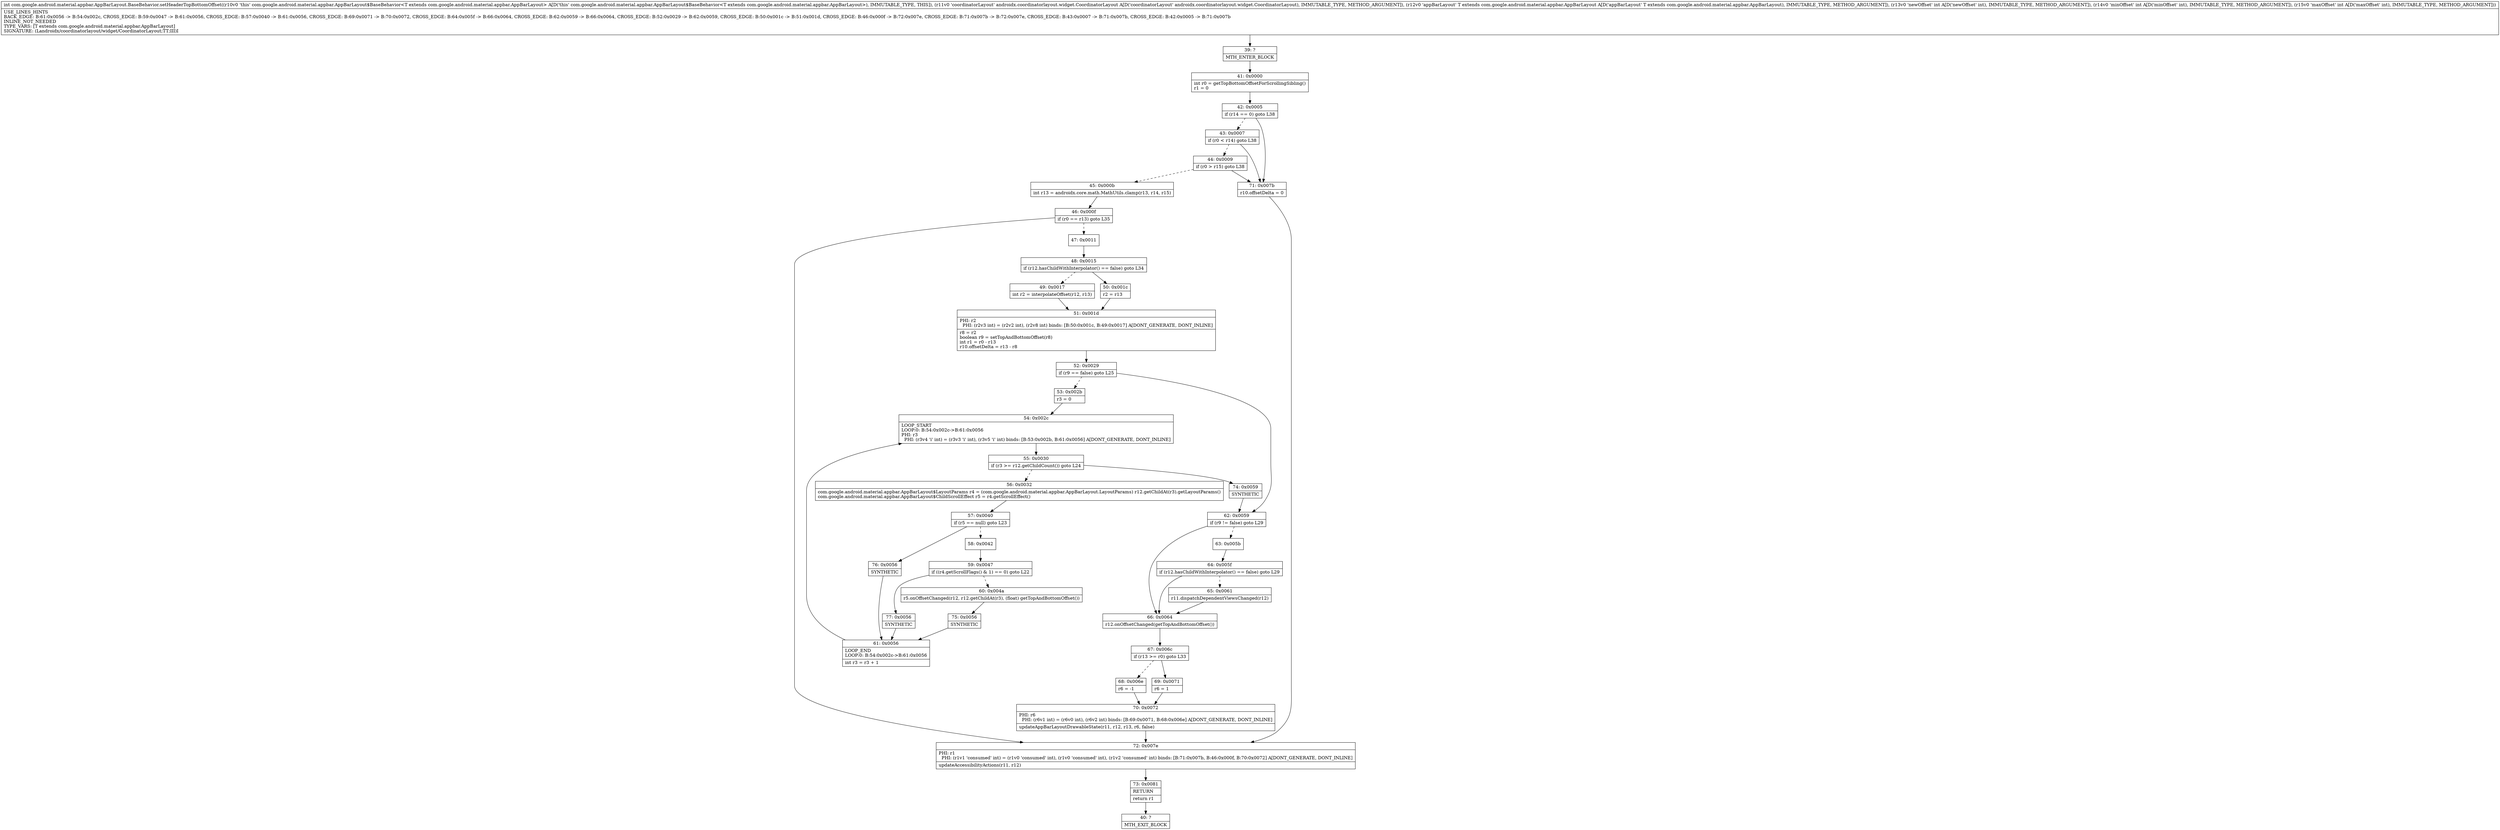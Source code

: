 digraph "CFG forcom.google.android.material.appbar.AppBarLayout.BaseBehavior.setHeaderTopBottomOffset(Landroidx\/coordinatorlayout\/widget\/CoordinatorLayout;Lcom\/google\/android\/material\/appbar\/AppBarLayout;III)I" {
Node_39 [shape=record,label="{39\:\ ?|MTH_ENTER_BLOCK\l}"];
Node_41 [shape=record,label="{41\:\ 0x0000|int r0 = getTopBottomOffsetForScrollingSibling()\lr1 = 0\l}"];
Node_42 [shape=record,label="{42\:\ 0x0005|if (r14 == 0) goto L38\l}"];
Node_43 [shape=record,label="{43\:\ 0x0007|if (r0 \< r14) goto L38\l}"];
Node_44 [shape=record,label="{44\:\ 0x0009|if (r0 \> r15) goto L38\l}"];
Node_45 [shape=record,label="{45\:\ 0x000b|int r13 = androidx.core.math.MathUtils.clamp(r13, r14, r15)\l}"];
Node_46 [shape=record,label="{46\:\ 0x000f|if (r0 == r13) goto L35\l}"];
Node_47 [shape=record,label="{47\:\ 0x0011}"];
Node_48 [shape=record,label="{48\:\ 0x0015|if (r12.hasChildWithInterpolator() == false) goto L34\l}"];
Node_49 [shape=record,label="{49\:\ 0x0017|int r2 = interpolateOffset(r12, r13)\l}"];
Node_51 [shape=record,label="{51\:\ 0x001d|PHI: r2 \l  PHI: (r2v3 int) = (r2v2 int), (r2v8 int) binds: [B:50:0x001c, B:49:0x0017] A[DONT_GENERATE, DONT_INLINE]\l|r8 = r2\lboolean r9 = setTopAndBottomOffset(r8)\lint r1 = r0 \- r13\lr10.offsetDelta = r13 \- r8\l}"];
Node_52 [shape=record,label="{52\:\ 0x0029|if (r9 == false) goto L25\l}"];
Node_53 [shape=record,label="{53\:\ 0x002b|r3 = 0\l}"];
Node_54 [shape=record,label="{54\:\ 0x002c|LOOP_START\lLOOP:0: B:54:0x002c\-\>B:61:0x0056\lPHI: r3 \l  PHI: (r3v4 'i' int) = (r3v3 'i' int), (r3v5 'i' int) binds: [B:53:0x002b, B:61:0x0056] A[DONT_GENERATE, DONT_INLINE]\l}"];
Node_55 [shape=record,label="{55\:\ 0x0030|if (r3 \>= r12.getChildCount()) goto L24\l}"];
Node_56 [shape=record,label="{56\:\ 0x0032|com.google.android.material.appbar.AppBarLayout$LayoutParams r4 = (com.google.android.material.appbar.AppBarLayout.LayoutParams) r12.getChildAt(r3).getLayoutParams()\lcom.google.android.material.appbar.AppBarLayout$ChildScrollEffect r5 = r4.getScrollEffect()\l}"];
Node_57 [shape=record,label="{57\:\ 0x0040|if (r5 == null) goto L23\l}"];
Node_58 [shape=record,label="{58\:\ 0x0042}"];
Node_59 [shape=record,label="{59\:\ 0x0047|if ((r4.getScrollFlags() & 1) == 0) goto L22\l}"];
Node_60 [shape=record,label="{60\:\ 0x004a|r5.onOffsetChanged(r12, r12.getChildAt(r3), (float) getTopAndBottomOffset())\l}"];
Node_75 [shape=record,label="{75\:\ 0x0056|SYNTHETIC\l}"];
Node_61 [shape=record,label="{61\:\ 0x0056|LOOP_END\lLOOP:0: B:54:0x002c\-\>B:61:0x0056\l|int r3 = r3 + 1\l}"];
Node_77 [shape=record,label="{77\:\ 0x0056|SYNTHETIC\l}"];
Node_76 [shape=record,label="{76\:\ 0x0056|SYNTHETIC\l}"];
Node_74 [shape=record,label="{74\:\ 0x0059|SYNTHETIC\l}"];
Node_62 [shape=record,label="{62\:\ 0x0059|if (r9 != false) goto L29\l}"];
Node_63 [shape=record,label="{63\:\ 0x005b}"];
Node_64 [shape=record,label="{64\:\ 0x005f|if (r12.hasChildWithInterpolator() == false) goto L29\l}"];
Node_65 [shape=record,label="{65\:\ 0x0061|r11.dispatchDependentViewsChanged(r12)\l}"];
Node_66 [shape=record,label="{66\:\ 0x0064|r12.onOffsetChanged(getTopAndBottomOffset())\l}"];
Node_67 [shape=record,label="{67\:\ 0x006c|if (r13 \>= r0) goto L33\l}"];
Node_68 [shape=record,label="{68\:\ 0x006e|r6 = \-1\l}"];
Node_70 [shape=record,label="{70\:\ 0x0072|PHI: r6 \l  PHI: (r6v1 int) = (r6v0 int), (r6v2 int) binds: [B:69:0x0071, B:68:0x006e] A[DONT_GENERATE, DONT_INLINE]\l|updateAppBarLayoutDrawableState(r11, r12, r13, r6, false)\l}"];
Node_69 [shape=record,label="{69\:\ 0x0071|r6 = 1\l}"];
Node_50 [shape=record,label="{50\:\ 0x001c|r2 = r13\l}"];
Node_72 [shape=record,label="{72\:\ 0x007e|PHI: r1 \l  PHI: (r1v1 'consumed' int) = (r1v0 'consumed' int), (r1v0 'consumed' int), (r1v2 'consumed' int) binds: [B:71:0x007b, B:46:0x000f, B:70:0x0072] A[DONT_GENERATE, DONT_INLINE]\l|updateAccessibilityActions(r11, r12)\l}"];
Node_73 [shape=record,label="{73\:\ 0x0081|RETURN\l|return r1\l}"];
Node_40 [shape=record,label="{40\:\ ?|MTH_EXIT_BLOCK\l}"];
Node_71 [shape=record,label="{71\:\ 0x007b|r10.offsetDelta = 0\l}"];
MethodNode[shape=record,label="{int com.google.android.material.appbar.AppBarLayout.BaseBehavior.setHeaderTopBottomOffset((r10v0 'this' com.google.android.material.appbar.AppBarLayout$BaseBehavior\<T extends com.google.android.material.appbar.AppBarLayout\> A[D('this' com.google.android.material.appbar.AppBarLayout$BaseBehavior\<T extends com.google.android.material.appbar.AppBarLayout\>), IMMUTABLE_TYPE, THIS]), (r11v0 'coordinatorLayout' androidx.coordinatorlayout.widget.CoordinatorLayout A[D('coordinatorLayout' androidx.coordinatorlayout.widget.CoordinatorLayout), IMMUTABLE_TYPE, METHOD_ARGUMENT]), (r12v0 'appBarLayout' T extends com.google.android.material.appbar.AppBarLayout A[D('appBarLayout' T extends com.google.android.material.appbar.AppBarLayout), IMMUTABLE_TYPE, METHOD_ARGUMENT]), (r13v0 'newOffset' int A[D('newOffset' int), IMMUTABLE_TYPE, METHOD_ARGUMENT]), (r14v0 'minOffset' int A[D('minOffset' int), IMMUTABLE_TYPE, METHOD_ARGUMENT]), (r15v0 'maxOffset' int A[D('maxOffset' int), IMMUTABLE_TYPE, METHOD_ARGUMENT]))  | USE_LINES_HINTS\lBACK_EDGE: B:61:0x0056 \-\> B:54:0x002c, CROSS_EDGE: B:59:0x0047 \-\> B:61:0x0056, CROSS_EDGE: B:57:0x0040 \-\> B:61:0x0056, CROSS_EDGE: B:69:0x0071 \-\> B:70:0x0072, CROSS_EDGE: B:64:0x005f \-\> B:66:0x0064, CROSS_EDGE: B:62:0x0059 \-\> B:66:0x0064, CROSS_EDGE: B:52:0x0029 \-\> B:62:0x0059, CROSS_EDGE: B:50:0x001c \-\> B:51:0x001d, CROSS_EDGE: B:46:0x000f \-\> B:72:0x007e, CROSS_EDGE: B:71:0x007b \-\> B:72:0x007e, CROSS_EDGE: B:43:0x0007 \-\> B:71:0x007b, CROSS_EDGE: B:42:0x0005 \-\> B:71:0x007b\lINLINE_NOT_NEEDED\lTYPE_VARS: [T extends com.google.android.material.appbar.AppBarLayout]\lSIGNATURE: (Landroidx\/coordinatorlayout\/widget\/CoordinatorLayout;TT;III)I\l}"];
MethodNode -> Node_39;Node_39 -> Node_41;
Node_41 -> Node_42;
Node_42 -> Node_43[style=dashed];
Node_42 -> Node_71;
Node_43 -> Node_44[style=dashed];
Node_43 -> Node_71;
Node_44 -> Node_45[style=dashed];
Node_44 -> Node_71;
Node_45 -> Node_46;
Node_46 -> Node_47[style=dashed];
Node_46 -> Node_72;
Node_47 -> Node_48;
Node_48 -> Node_49[style=dashed];
Node_48 -> Node_50;
Node_49 -> Node_51;
Node_51 -> Node_52;
Node_52 -> Node_53[style=dashed];
Node_52 -> Node_62;
Node_53 -> Node_54;
Node_54 -> Node_55;
Node_55 -> Node_56[style=dashed];
Node_55 -> Node_74;
Node_56 -> Node_57;
Node_57 -> Node_58[style=dashed];
Node_57 -> Node_76;
Node_58 -> Node_59;
Node_59 -> Node_60[style=dashed];
Node_59 -> Node_77;
Node_60 -> Node_75;
Node_75 -> Node_61;
Node_61 -> Node_54;
Node_77 -> Node_61;
Node_76 -> Node_61;
Node_74 -> Node_62;
Node_62 -> Node_63[style=dashed];
Node_62 -> Node_66;
Node_63 -> Node_64;
Node_64 -> Node_65[style=dashed];
Node_64 -> Node_66;
Node_65 -> Node_66;
Node_66 -> Node_67;
Node_67 -> Node_68[style=dashed];
Node_67 -> Node_69;
Node_68 -> Node_70;
Node_70 -> Node_72;
Node_69 -> Node_70;
Node_50 -> Node_51;
Node_72 -> Node_73;
Node_73 -> Node_40;
Node_71 -> Node_72;
}


